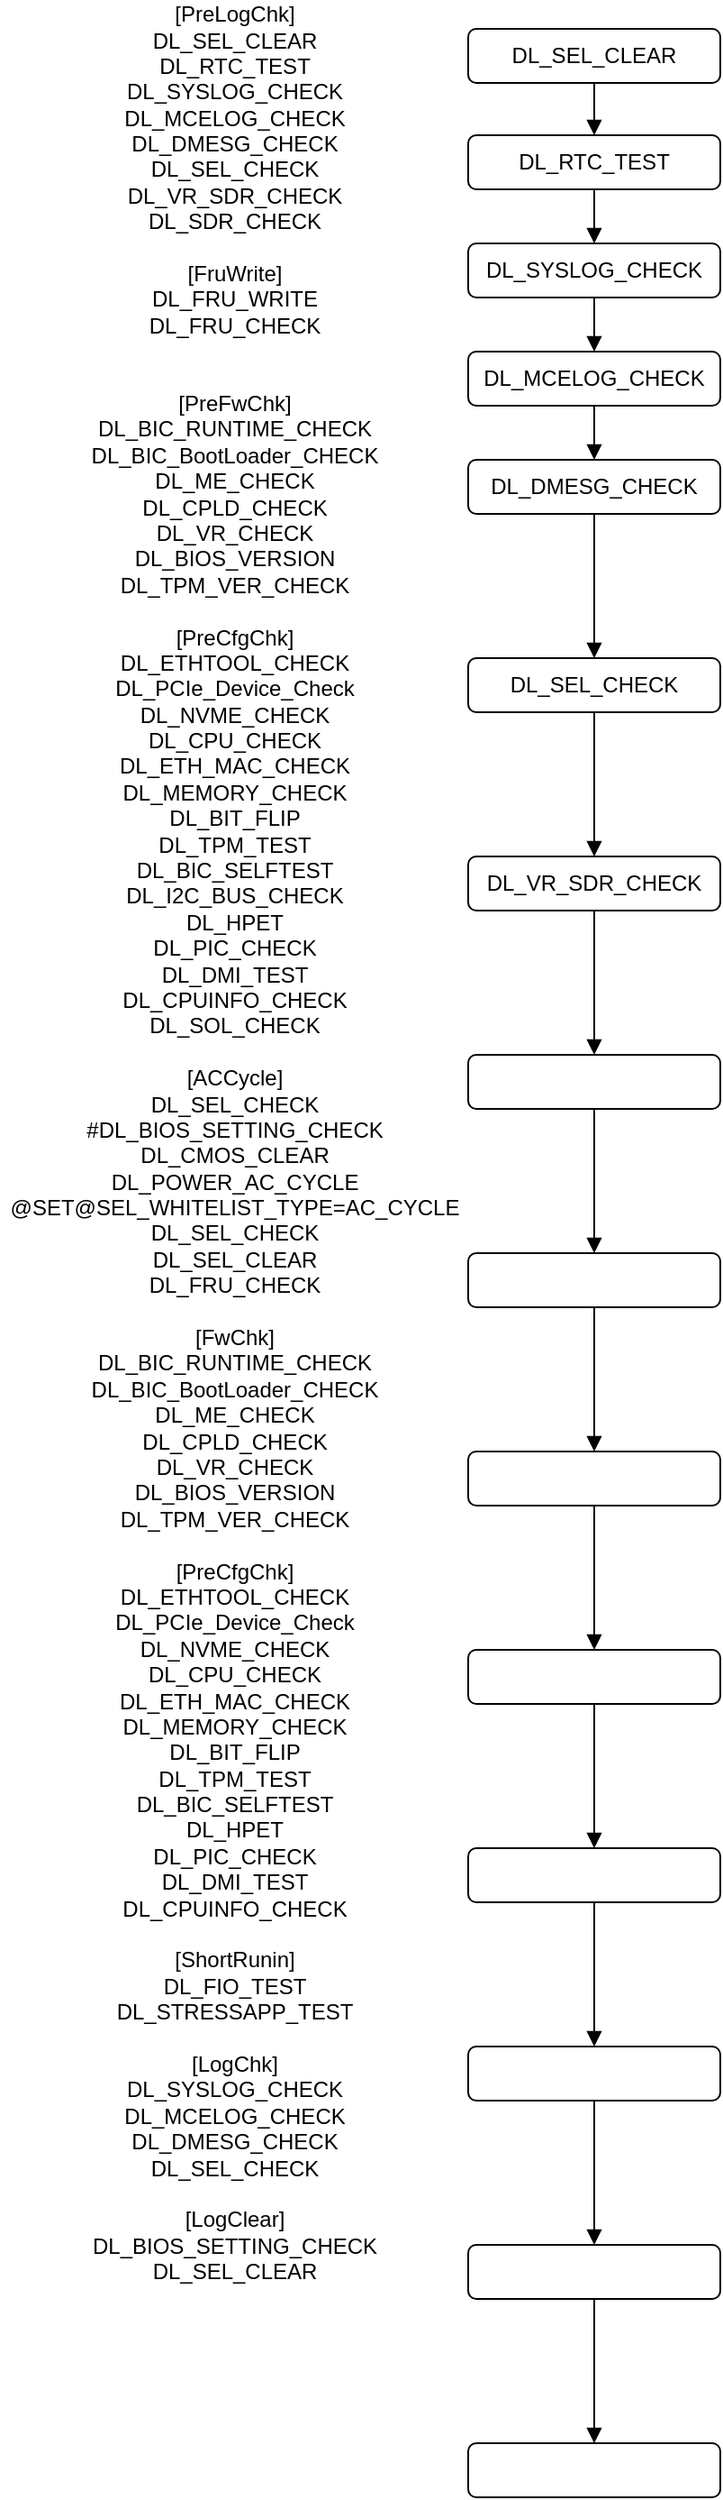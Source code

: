 <mxfile version="12.9.5" type="github">
  <diagram id="C5RBs43oDa-KdzZeNtuy" name="Page-1">
    <mxGraphModel dx="569" dy="1487" grid="1" gridSize="10" guides="1" tooltips="1" connect="1" arrows="1" fold="1" page="1" pageScale="1" pageWidth="827" pageHeight="1169" math="0" shadow="0">
      <root>
        <mxCell id="WIyWlLk6GJQsqaUBKTNV-0" />
        <mxCell id="WIyWlLk6GJQsqaUBKTNV-1" parent="WIyWlLk6GJQsqaUBKTNV-0" />
        <mxCell id="C9y109vxU3CH5QCrD-Q1-1" value="&lt;div&gt;[PreLogChk]&lt;/div&gt;&lt;div&gt;DL_SEL_CLEAR&lt;/div&gt;&lt;div&gt;DL_RTC_TEST&lt;/div&gt;&lt;div&gt;DL_SYSLOG_CHECK&lt;/div&gt;&lt;div&gt;DL_MCELOG_CHECK&lt;/div&gt;&lt;div&gt;DL_DMESG_CHECK&lt;/div&gt;&lt;div&gt;DL_SEL_CHECK&lt;/div&gt;&lt;div&gt;DL_VR_SDR_CHECK&lt;/div&gt;&lt;div&gt;DL_SDR_CHECK&lt;/div&gt;&lt;div&gt;&lt;br&gt;&lt;/div&gt;&lt;div&gt;[FruWrite]&lt;/div&gt;&lt;div&gt;DL_FRU_WRITE&lt;/div&gt;&lt;div&gt;DL_FRU_CHECK&lt;/div&gt;&lt;div&gt;&lt;br&gt;&lt;/div&gt;&lt;div&gt;&lt;br&gt;&lt;/div&gt;&lt;div&gt;[PreFwChk]&lt;/div&gt;&lt;div&gt;DL_BIC_RUNTIME_CHECK&lt;/div&gt;&lt;div&gt;DL_BIC_BootLoader_CHECK&lt;/div&gt;&lt;div&gt;DL_ME_CHECK&lt;/div&gt;&lt;div&gt;DL_CPLD_CHECK&lt;/div&gt;&lt;div&gt;DL_VR_CHECK&lt;/div&gt;&lt;div&gt;DL_BIOS_VERSION&lt;/div&gt;&lt;div&gt;DL_TPM_VER_CHECK&lt;/div&gt;&lt;div&gt;&lt;br&gt;&lt;/div&gt;&lt;div&gt;[PreCfgChk]&lt;/div&gt;&lt;div&gt;DL_ETHTOOL_CHECK&lt;/div&gt;&lt;div&gt;DL_PCIe_Device_Check&lt;/div&gt;&lt;div&gt;DL_NVME_CHECK&lt;/div&gt;&lt;div&gt;DL_CPU_CHECK&lt;/div&gt;&lt;div&gt;DL_ETH_MAC_CHECK&lt;/div&gt;&lt;div&gt;DL_MEMORY_CHECK&lt;/div&gt;&lt;div&gt;DL_BIT_FLIP&lt;/div&gt;&lt;div&gt;DL_TPM_TEST&lt;/div&gt;&lt;div&gt;DL_BIC_SELFTEST&lt;/div&gt;&lt;div&gt;DL_I2C_BUS_CHECK&lt;/div&gt;&lt;div&gt;DL_HPET&lt;/div&gt;&lt;div&gt;DL_PIC_CHECK&lt;/div&gt;&lt;div&gt;DL_DMI_TEST&lt;/div&gt;&lt;div&gt;DL_CPUINFO_CHECK&lt;/div&gt;&lt;div&gt;DL_SOL_CHECK&lt;/div&gt;&lt;div&gt;&lt;br&gt;&lt;/div&gt;&lt;div&gt;[ACCycle]&lt;/div&gt;&lt;div&gt;DL_SEL_CHECK&lt;/div&gt;&lt;div&gt;#DL_BIOS_SETTING_CHECK&lt;/div&gt;&lt;div&gt;DL_CMOS_CLEAR&lt;/div&gt;&lt;div&gt;DL_POWER_AC_CYCLE&lt;/div&gt;&lt;div&gt;@SET@SEL_WHITELIST_TYPE=AC_CYCLE&lt;/div&gt;&lt;div&gt;DL_SEL_CHECK&lt;/div&gt;&lt;div&gt;DL_SEL_CLEAR&lt;/div&gt;&lt;div&gt;DL_FRU_CHECK&lt;/div&gt;&lt;div&gt;&lt;br&gt;&lt;/div&gt;&lt;div&gt;[FwChk]&lt;/div&gt;&lt;div&gt;DL_BIC_RUNTIME_CHECK&lt;/div&gt;&lt;div&gt;DL_BIC_BootLoader_CHECK&lt;/div&gt;&lt;div&gt;DL_ME_CHECK&lt;/div&gt;&lt;div&gt;DL_CPLD_CHECK&lt;/div&gt;&lt;div&gt;DL_VR_CHECK&lt;/div&gt;&lt;div&gt;DL_BIOS_VERSION&lt;/div&gt;&lt;div&gt;DL_TPM_VER_CHECK&lt;/div&gt;&lt;div&gt;&lt;br&gt;&lt;/div&gt;&lt;div&gt;[PreCfgChk]&lt;/div&gt;&lt;div&gt;DL_ETHTOOL_CHECK&lt;/div&gt;&lt;div&gt;DL_PCIe_Device_Check&lt;/div&gt;&lt;div&gt;DL_NVME_CHECK&lt;/div&gt;&lt;div&gt;DL_CPU_CHECK&lt;/div&gt;&lt;div&gt;DL_ETH_MAC_CHECK&lt;/div&gt;&lt;div&gt;DL_MEMORY_CHECK&lt;/div&gt;&lt;div&gt;DL_BIT_FLIP&lt;/div&gt;&lt;div&gt;DL_TPM_TEST&lt;/div&gt;&lt;div&gt;DL_BIC_SELFTEST&lt;/div&gt;&lt;div&gt;DL_HPET&lt;/div&gt;&lt;div&gt;DL_PIC_CHECK&lt;/div&gt;&lt;div&gt;DL_DMI_TEST&lt;/div&gt;&lt;div&gt;DL_CPUINFO_CHECK&lt;/div&gt;&lt;div&gt;&lt;br&gt;&lt;/div&gt;&lt;div&gt;[ShortRunin]&lt;/div&gt;&lt;div&gt;DL_FIO_TEST&lt;/div&gt;&lt;div&gt;DL_STRESSAPP_TEST&lt;/div&gt;&lt;div&gt;&lt;br&gt;&lt;/div&gt;&lt;div&gt;[LogChk]&lt;/div&gt;&lt;div&gt;DL_SYSLOG_CHECK&lt;/div&gt;&lt;div&gt;DL_MCELOG_CHECK&lt;/div&gt;&lt;div&gt;DL_DMESG_CHECK&lt;/div&gt;&lt;div&gt;DL_SEL_CHECK&lt;/div&gt;&lt;div&gt;&lt;br&gt;&lt;/div&gt;&lt;div&gt;[LogClear]&lt;/div&gt;&lt;div&gt;DL_BIOS_SETTING_CHECK&lt;/div&gt;&lt;div&gt;DL_SEL_CLEAR&lt;/div&gt;&lt;div&gt;&lt;br&gt;&lt;/div&gt;" style="text;html=1;align=center;verticalAlign=middle;resizable=0;points=[];autosize=1;" parent="WIyWlLk6GJQsqaUBKTNV-1" vertex="1">
          <mxGeometry y="-1169" width="260" height="1250" as="geometry" />
        </mxCell>
        <mxCell id="5P_ujj33bgHj1NYLvx-D-8" style="edgeStyle=orthogonalEdgeStyle;rounded=0;orthogonalLoop=1;jettySize=auto;html=1;entryX=0.5;entryY=0;entryDx=0;entryDy=0;endArrow=block;endFill=1;" edge="1" parent="WIyWlLk6GJQsqaUBKTNV-1" source="C9y109vxU3CH5QCrD-Q1-4" target="5P_ujj33bgHj1NYLvx-D-0">
          <mxGeometry relative="1" as="geometry" />
        </mxCell>
        <mxCell id="C9y109vxU3CH5QCrD-Q1-4" value="DL_SEL_CLEAR" style="rounded=1;whiteSpace=wrap;html=1;" parent="WIyWlLk6GJQsqaUBKTNV-1" vertex="1">
          <mxGeometry x="260" y="-1169" width="140" height="30" as="geometry" />
        </mxCell>
        <mxCell id="5P_ujj33bgHj1NYLvx-D-9" style="edgeStyle=orthogonalEdgeStyle;rounded=0;orthogonalLoop=1;jettySize=auto;html=1;entryX=0.5;entryY=0;entryDx=0;entryDy=0;endArrow=block;endFill=1;" edge="1" parent="WIyWlLk6GJQsqaUBKTNV-1" source="5P_ujj33bgHj1NYLvx-D-0" target="5P_ujj33bgHj1NYLvx-D-3">
          <mxGeometry relative="1" as="geometry" />
        </mxCell>
        <mxCell id="5P_ujj33bgHj1NYLvx-D-0" value="&lt;div style=&quot;white-space: nowrap&quot;&gt;DL_RTC_TEST&lt;br&gt;&lt;/div&gt;" style="rounded=1;whiteSpace=wrap;html=1;verticalAlign=middle;horizontal=1;fontStyle=0;" vertex="1" parent="WIyWlLk6GJQsqaUBKTNV-1">
          <mxGeometry x="260" y="-1110" width="140" height="30" as="geometry" />
        </mxCell>
        <mxCell id="5P_ujj33bgHj1NYLvx-D-10" style="edgeStyle=orthogonalEdgeStyle;rounded=0;orthogonalLoop=1;jettySize=auto;html=1;entryX=0.5;entryY=0;entryDx=0;entryDy=0;endArrow=block;endFill=1;" edge="1" parent="WIyWlLk6GJQsqaUBKTNV-1" source="5P_ujj33bgHj1NYLvx-D-3" target="5P_ujj33bgHj1NYLvx-D-4">
          <mxGeometry relative="1" as="geometry" />
        </mxCell>
        <mxCell id="5P_ujj33bgHj1NYLvx-D-3" value="&lt;div&gt;&lt;span style=&quot;white-space: nowrap&quot;&gt;DL_SYSLOG_CHECK&lt;/span&gt;&lt;br&gt;&lt;/div&gt;" style="rounded=1;whiteSpace=wrap;html=1;verticalAlign=middle;horizontal=1;fontStyle=0;" vertex="1" parent="WIyWlLk6GJQsqaUBKTNV-1">
          <mxGeometry x="260" y="-1050" width="140" height="30" as="geometry" />
        </mxCell>
        <mxCell id="5P_ujj33bgHj1NYLvx-D-13" style="edgeStyle=orthogonalEdgeStyle;rounded=0;orthogonalLoop=1;jettySize=auto;html=1;entryX=0.5;entryY=0;entryDx=0;entryDy=0;endArrow=block;endFill=1;" edge="1" parent="WIyWlLk6GJQsqaUBKTNV-1" source="5P_ujj33bgHj1NYLvx-D-4" target="5P_ujj33bgHj1NYLvx-D-5">
          <mxGeometry relative="1" as="geometry" />
        </mxCell>
        <mxCell id="5P_ujj33bgHj1NYLvx-D-4" value="&lt;div style=&quot;white-space: nowrap&quot;&gt;&lt;div&gt;DL_MCELOG_CHECK&lt;/div&gt;&lt;/div&gt;" style="rounded=1;whiteSpace=wrap;html=1;verticalAlign=middle;horizontal=1;fontStyle=0;" vertex="1" parent="WIyWlLk6GJQsqaUBKTNV-1">
          <mxGeometry x="260" y="-990" width="140" height="30" as="geometry" />
        </mxCell>
        <mxCell id="5P_ujj33bgHj1NYLvx-D-19" value="" style="edgeStyle=orthogonalEdgeStyle;rounded=0;orthogonalLoop=1;jettySize=auto;html=1;endArrow=block;endFill=1;" edge="1" parent="WIyWlLk6GJQsqaUBKTNV-1" source="5P_ujj33bgHj1NYLvx-D-5" target="5P_ujj33bgHj1NYLvx-D-18">
          <mxGeometry relative="1" as="geometry" />
        </mxCell>
        <mxCell id="5P_ujj33bgHj1NYLvx-D-5" value="&lt;div style=&quot;white-space: nowrap&quot;&gt;DL_DMESG_CHECK&lt;br&gt;&lt;/div&gt;" style="rounded=1;whiteSpace=wrap;html=1;verticalAlign=middle;horizontal=1;fontStyle=0;" vertex="1" parent="WIyWlLk6GJQsqaUBKTNV-1">
          <mxGeometry x="260" y="-930" width="140" height="30" as="geometry" />
        </mxCell>
        <mxCell id="5P_ujj33bgHj1NYLvx-D-21" value="" style="edgeStyle=orthogonalEdgeStyle;rounded=0;orthogonalLoop=1;jettySize=auto;html=1;endArrow=block;endFill=1;" edge="1" parent="WIyWlLk6GJQsqaUBKTNV-1" source="5P_ujj33bgHj1NYLvx-D-18" target="5P_ujj33bgHj1NYLvx-D-20">
          <mxGeometry relative="1" as="geometry" />
        </mxCell>
        <mxCell id="5P_ujj33bgHj1NYLvx-D-18" value="&lt;div style=&quot;white-space: nowrap&quot;&gt;&lt;div&gt;DL_SEL_CHECK&lt;/div&gt;&lt;/div&gt;" style="rounded=1;whiteSpace=wrap;html=1;verticalAlign=middle;horizontal=1;fontStyle=0;" vertex="1" parent="WIyWlLk6GJQsqaUBKTNV-1">
          <mxGeometry x="260" y="-820" width="140" height="30" as="geometry" />
        </mxCell>
        <mxCell id="5P_ujj33bgHj1NYLvx-D-23" value="" style="edgeStyle=orthogonalEdgeStyle;rounded=0;orthogonalLoop=1;jettySize=auto;html=1;endArrow=block;endFill=1;" edge="1" parent="WIyWlLk6GJQsqaUBKTNV-1" source="5P_ujj33bgHj1NYLvx-D-20" target="5P_ujj33bgHj1NYLvx-D-22">
          <mxGeometry relative="1" as="geometry" />
        </mxCell>
        <mxCell id="5P_ujj33bgHj1NYLvx-D-20" value="&lt;div&gt;DL_VR_SDR_CHECK&lt;/div&gt;" style="rounded=1;whiteSpace=wrap;html=1;verticalAlign=middle;horizontal=1;fontStyle=0;" vertex="1" parent="WIyWlLk6GJQsqaUBKTNV-1">
          <mxGeometry x="260" y="-710" width="140" height="30" as="geometry" />
        </mxCell>
        <mxCell id="5P_ujj33bgHj1NYLvx-D-25" value="" style="edgeStyle=orthogonalEdgeStyle;rounded=0;orthogonalLoop=1;jettySize=auto;html=1;endArrow=block;endFill=1;" edge="1" parent="WIyWlLk6GJQsqaUBKTNV-1" source="5P_ujj33bgHj1NYLvx-D-22" target="5P_ujj33bgHj1NYLvx-D-24">
          <mxGeometry relative="1" as="geometry" />
        </mxCell>
        <mxCell id="5P_ujj33bgHj1NYLvx-D-22" value="&lt;div style=&quot;white-space: nowrap&quot;&gt;&lt;br&gt;&lt;/div&gt;" style="rounded=1;whiteSpace=wrap;html=1;verticalAlign=middle;horizontal=1;fontStyle=0;" vertex="1" parent="WIyWlLk6GJQsqaUBKTNV-1">
          <mxGeometry x="260" y="-600" width="140" height="30" as="geometry" />
        </mxCell>
        <mxCell id="5P_ujj33bgHj1NYLvx-D-27" value="" style="edgeStyle=orthogonalEdgeStyle;rounded=0;orthogonalLoop=1;jettySize=auto;html=1;endArrow=block;endFill=1;" edge="1" parent="WIyWlLk6GJQsqaUBKTNV-1" source="5P_ujj33bgHj1NYLvx-D-24" target="5P_ujj33bgHj1NYLvx-D-26">
          <mxGeometry relative="1" as="geometry" />
        </mxCell>
        <mxCell id="5P_ujj33bgHj1NYLvx-D-24" value="&lt;div style=&quot;white-space: nowrap&quot;&gt;&lt;br&gt;&lt;/div&gt;" style="rounded=1;whiteSpace=wrap;html=1;verticalAlign=middle;horizontal=1;fontStyle=0;" vertex="1" parent="WIyWlLk6GJQsqaUBKTNV-1">
          <mxGeometry x="260" y="-490" width="140" height="30" as="geometry" />
        </mxCell>
        <mxCell id="5P_ujj33bgHj1NYLvx-D-29" value="" style="edgeStyle=orthogonalEdgeStyle;rounded=0;orthogonalLoop=1;jettySize=auto;html=1;endArrow=block;endFill=1;" edge="1" parent="WIyWlLk6GJQsqaUBKTNV-1" source="5P_ujj33bgHj1NYLvx-D-26" target="5P_ujj33bgHj1NYLvx-D-28">
          <mxGeometry relative="1" as="geometry" />
        </mxCell>
        <mxCell id="5P_ujj33bgHj1NYLvx-D-26" value="&lt;div style=&quot;white-space: nowrap&quot;&gt;&lt;br&gt;&lt;/div&gt;" style="rounded=1;whiteSpace=wrap;html=1;verticalAlign=middle;horizontal=1;fontStyle=0;" vertex="1" parent="WIyWlLk6GJQsqaUBKTNV-1">
          <mxGeometry x="260" y="-380" width="140" height="30" as="geometry" />
        </mxCell>
        <mxCell id="5P_ujj33bgHj1NYLvx-D-31" value="" style="edgeStyle=orthogonalEdgeStyle;rounded=0;orthogonalLoop=1;jettySize=auto;html=1;endArrow=block;endFill=1;" edge="1" parent="WIyWlLk6GJQsqaUBKTNV-1" source="5P_ujj33bgHj1NYLvx-D-28" target="5P_ujj33bgHj1NYLvx-D-30">
          <mxGeometry relative="1" as="geometry" />
        </mxCell>
        <mxCell id="5P_ujj33bgHj1NYLvx-D-28" value="&lt;div style=&quot;white-space: nowrap&quot;&gt;&lt;br&gt;&lt;/div&gt;" style="rounded=1;whiteSpace=wrap;html=1;verticalAlign=middle;horizontal=1;fontStyle=0;" vertex="1" parent="WIyWlLk6GJQsqaUBKTNV-1">
          <mxGeometry x="260" y="-270" width="140" height="30" as="geometry" />
        </mxCell>
        <mxCell id="5P_ujj33bgHj1NYLvx-D-33" value="" style="edgeStyle=orthogonalEdgeStyle;rounded=0;orthogonalLoop=1;jettySize=auto;html=1;endArrow=block;endFill=1;" edge="1" parent="WIyWlLk6GJQsqaUBKTNV-1" source="5P_ujj33bgHj1NYLvx-D-30" target="5P_ujj33bgHj1NYLvx-D-32">
          <mxGeometry relative="1" as="geometry" />
        </mxCell>
        <mxCell id="5P_ujj33bgHj1NYLvx-D-30" value="&lt;div style=&quot;white-space: nowrap&quot;&gt;&lt;br&gt;&lt;/div&gt;" style="rounded=1;whiteSpace=wrap;html=1;verticalAlign=middle;horizontal=1;fontStyle=0;" vertex="1" parent="WIyWlLk6GJQsqaUBKTNV-1">
          <mxGeometry x="260" y="-160" width="140" height="30" as="geometry" />
        </mxCell>
        <mxCell id="5P_ujj33bgHj1NYLvx-D-35" value="" style="edgeStyle=orthogonalEdgeStyle;rounded=0;orthogonalLoop=1;jettySize=auto;html=1;endArrow=block;endFill=1;" edge="1" parent="WIyWlLk6GJQsqaUBKTNV-1" source="5P_ujj33bgHj1NYLvx-D-32" target="5P_ujj33bgHj1NYLvx-D-34">
          <mxGeometry relative="1" as="geometry" />
        </mxCell>
        <mxCell id="5P_ujj33bgHj1NYLvx-D-32" value="&lt;div style=&quot;white-space: nowrap&quot;&gt;&lt;br&gt;&lt;/div&gt;" style="rounded=1;whiteSpace=wrap;html=1;verticalAlign=middle;horizontal=1;fontStyle=0;" vertex="1" parent="WIyWlLk6GJQsqaUBKTNV-1">
          <mxGeometry x="260" y="-50" width="140" height="30" as="geometry" />
        </mxCell>
        <mxCell id="5P_ujj33bgHj1NYLvx-D-37" value="" style="edgeStyle=orthogonalEdgeStyle;rounded=0;orthogonalLoop=1;jettySize=auto;html=1;endArrow=block;endFill=1;" edge="1" parent="WIyWlLk6GJQsqaUBKTNV-1" source="5P_ujj33bgHj1NYLvx-D-34" target="5P_ujj33bgHj1NYLvx-D-36">
          <mxGeometry relative="1" as="geometry" />
        </mxCell>
        <mxCell id="5P_ujj33bgHj1NYLvx-D-34" value="&lt;div style=&quot;white-space: nowrap&quot;&gt;&lt;br&gt;&lt;/div&gt;" style="rounded=1;whiteSpace=wrap;html=1;verticalAlign=middle;horizontal=1;fontStyle=0;" vertex="1" parent="WIyWlLk6GJQsqaUBKTNV-1">
          <mxGeometry x="260" y="60" width="140" height="30" as="geometry" />
        </mxCell>
        <mxCell id="5P_ujj33bgHj1NYLvx-D-36" value="&lt;div style=&quot;white-space: nowrap&quot;&gt;&lt;br&gt;&lt;/div&gt;" style="rounded=1;whiteSpace=wrap;html=1;verticalAlign=middle;horizontal=1;fontStyle=0;" vertex="1" parent="WIyWlLk6GJQsqaUBKTNV-1">
          <mxGeometry x="260" y="170" width="140" height="30" as="geometry" />
        </mxCell>
      </root>
    </mxGraphModel>
  </diagram>
</mxfile>
